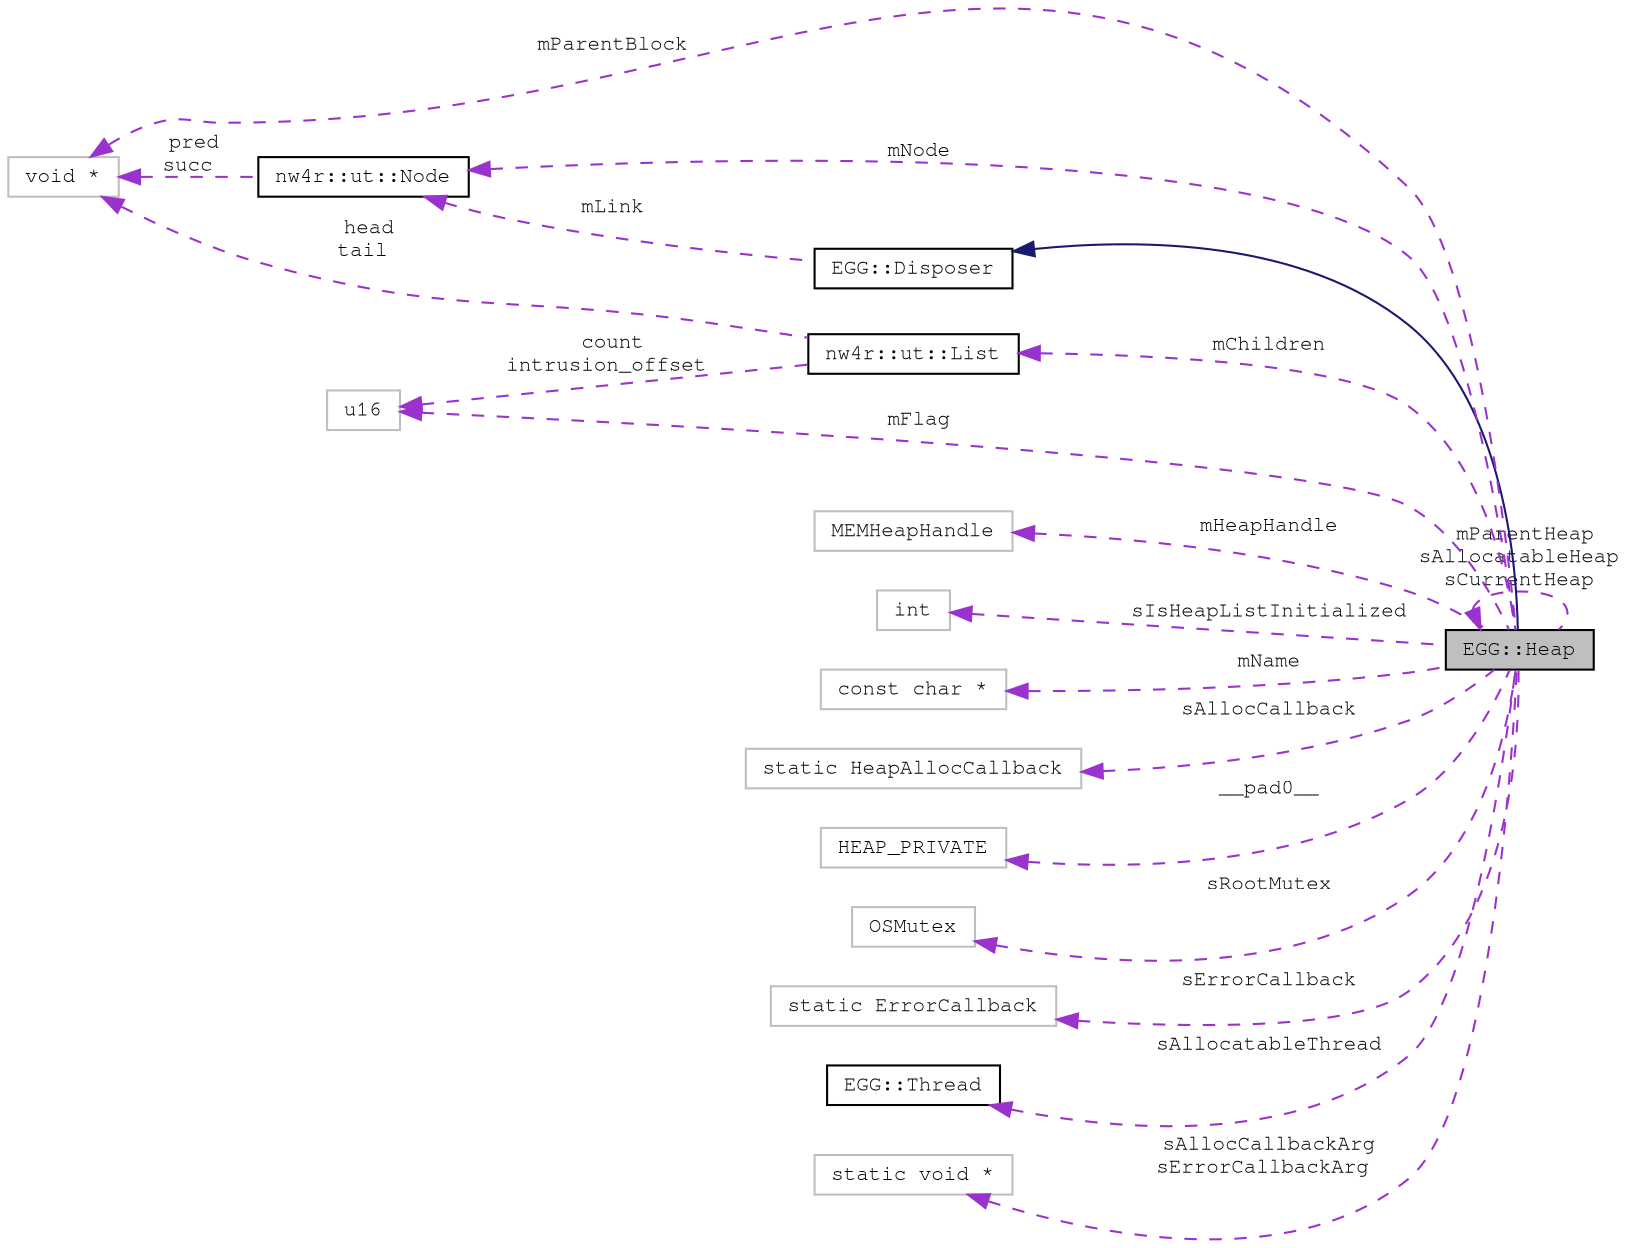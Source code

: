 digraph "EGG::Heap"
{
 // LATEX_PDF_SIZE
  edge [fontname="FreeMono",fontsize="10",labelfontname="FreeMono",labelfontsize="10"];
  node [fontname="FreeMono",fontsize="10",shape=record];
  rankdir="LR";
  Node1 [label="EGG::Heap",height=0.2,width=0.4,color="black", fillcolor="grey75", style="filled", fontcolor="black",tooltip="Base Heap class."];
  Node2 -> Node1 [dir="back",color="midnightblue",fontsize="10",style="solid",fontname="FreeMono"];
  Node2 [label="EGG::Disposer",height=0.2,width=0.4,color="black", fillcolor="white", style="filled",URL="$class_e_g_g_1_1_disposer.html",tooltip="Interface for objects that can be destroyed."];
  Node3 -> Node2 [dir="back",color="darkorchid3",fontsize="10",style="dashed",label=" mLink" ,fontname="FreeMono"];
  Node3 [label="nw4r::ut::Node",height=0.2,width=0.4,color="black", fillcolor="white", style="filled",URL="$structnw4r_1_1ut_1_1_node.html",tooltip="Bidirectional list node."];
  Node4 -> Node3 [dir="back",color="darkorchid3",fontsize="10",style="dashed",label=" pred\nsucc" ,fontname="FreeMono"];
  Node4 [label="void *",height=0.2,width=0.4,color="grey75", fillcolor="white", style="filled",tooltip=" "];
  Node1 -> Node1 [dir="back",color="darkorchid3",fontsize="10",style="dashed",label=" mParentHeap\nsAllocatableHeap\nsCurrentHeap" ,fontname="FreeMono"];
  Node5 -> Node1 [dir="back",color="darkorchid3",fontsize="10",style="dashed",label=" mFlag" ,fontname="FreeMono"];
  Node5 [label="u16",height=0.2,width=0.4,color="grey75", fillcolor="white", style="filled",tooltip=" "];
  Node6 -> Node1 [dir="back",color="darkorchid3",fontsize="10",style="dashed",label=" mHeapHandle" ,fontname="FreeMono"];
  Node6 [label="MEMHeapHandle",height=0.2,width=0.4,color="grey75", fillcolor="white", style="filled",tooltip=" "];
  Node7 -> Node1 [dir="back",color="darkorchid3",fontsize="10",style="dashed",label=" sIsHeapListInitialized" ,fontname="FreeMono"];
  Node7 [label="int",height=0.2,width=0.4,color="grey75", fillcolor="white", style="filled",tooltip=" "];
  Node8 -> Node1 [dir="back",color="darkorchid3",fontsize="10",style="dashed",label=" mName" ,fontname="FreeMono"];
  Node8 [label="const char *",height=0.2,width=0.4,color="grey75", fillcolor="white", style="filled",tooltip=" "];
  Node9 -> Node1 [dir="back",color="darkorchid3",fontsize="10",style="dashed",label=" mChildren" ,fontname="FreeMono"];
  Node9 [label="nw4r::ut::List",height=0.2,width=0.4,color="black", fillcolor="white", style="filled",URL="$structnw4r_1_1ut_1_1_list.html",tooltip=" "];
  Node5 -> Node9 [dir="back",color="darkorchid3",fontsize="10",style="dashed",label=" count\nintrusion_offset" ,fontname="FreeMono"];
  Node4 -> Node9 [dir="back",color="darkorchid3",fontsize="10",style="dashed",label=" head\ntail" ,fontname="FreeMono"];
  Node3 -> Node1 [dir="back",color="darkorchid3",fontsize="10",style="dashed",label=" mNode" ,fontname="FreeMono"];
  Node10 -> Node1 [dir="back",color="darkorchid3",fontsize="10",style="dashed",label=" sAllocCallback" ,fontname="FreeMono"];
  Node10 [label="static HeapAllocCallback",height=0.2,width=0.4,color="grey75", fillcolor="white", style="filled",tooltip=" "];
  Node11 -> Node1 [dir="back",color="darkorchid3",fontsize="10",style="dashed",label=" __pad0__" ,fontname="FreeMono"];
  Node11 [label="HEAP_PRIVATE",height=0.2,width=0.4,color="grey75", fillcolor="white", style="filled",tooltip=" "];
  Node12 -> Node1 [dir="back",color="darkorchid3",fontsize="10",style="dashed",label=" sRootMutex" ,fontname="FreeMono"];
  Node12 [label="OSMutex",height=0.2,width=0.4,color="grey75", fillcolor="white", style="filled",tooltip=" "];
  Node4 -> Node1 [dir="back",color="darkorchid3",fontsize="10",style="dashed",label=" mParentBlock" ,fontname="FreeMono"];
  Node13 -> Node1 [dir="back",color="darkorchid3",fontsize="10",style="dashed",label=" sErrorCallback" ,fontname="FreeMono"];
  Node13 [label="static ErrorCallback",height=0.2,width=0.4,color="grey75", fillcolor="white", style="filled",tooltip=" "];
  Node14 -> Node1 [dir="back",color="darkorchid3",fontsize="10",style="dashed",label=" sAllocatableThread" ,fontname="FreeMono"];
  Node14 [label="EGG::Thread",height=0.2,width=0.4,color="black", fillcolor="white", style="filled",URL="$class_e_g_g_1_1_thread.html",tooltip="Wrapper for OSThread."];
  Node15 -> Node1 [dir="back",color="darkorchid3",fontsize="10",style="dashed",label=" sAllocCallbackArg\nsErrorCallbackArg" ,fontname="FreeMono"];
  Node15 [label="static void *",height=0.2,width=0.4,color="grey75", fillcolor="white", style="filled",tooltip=" "];
}
